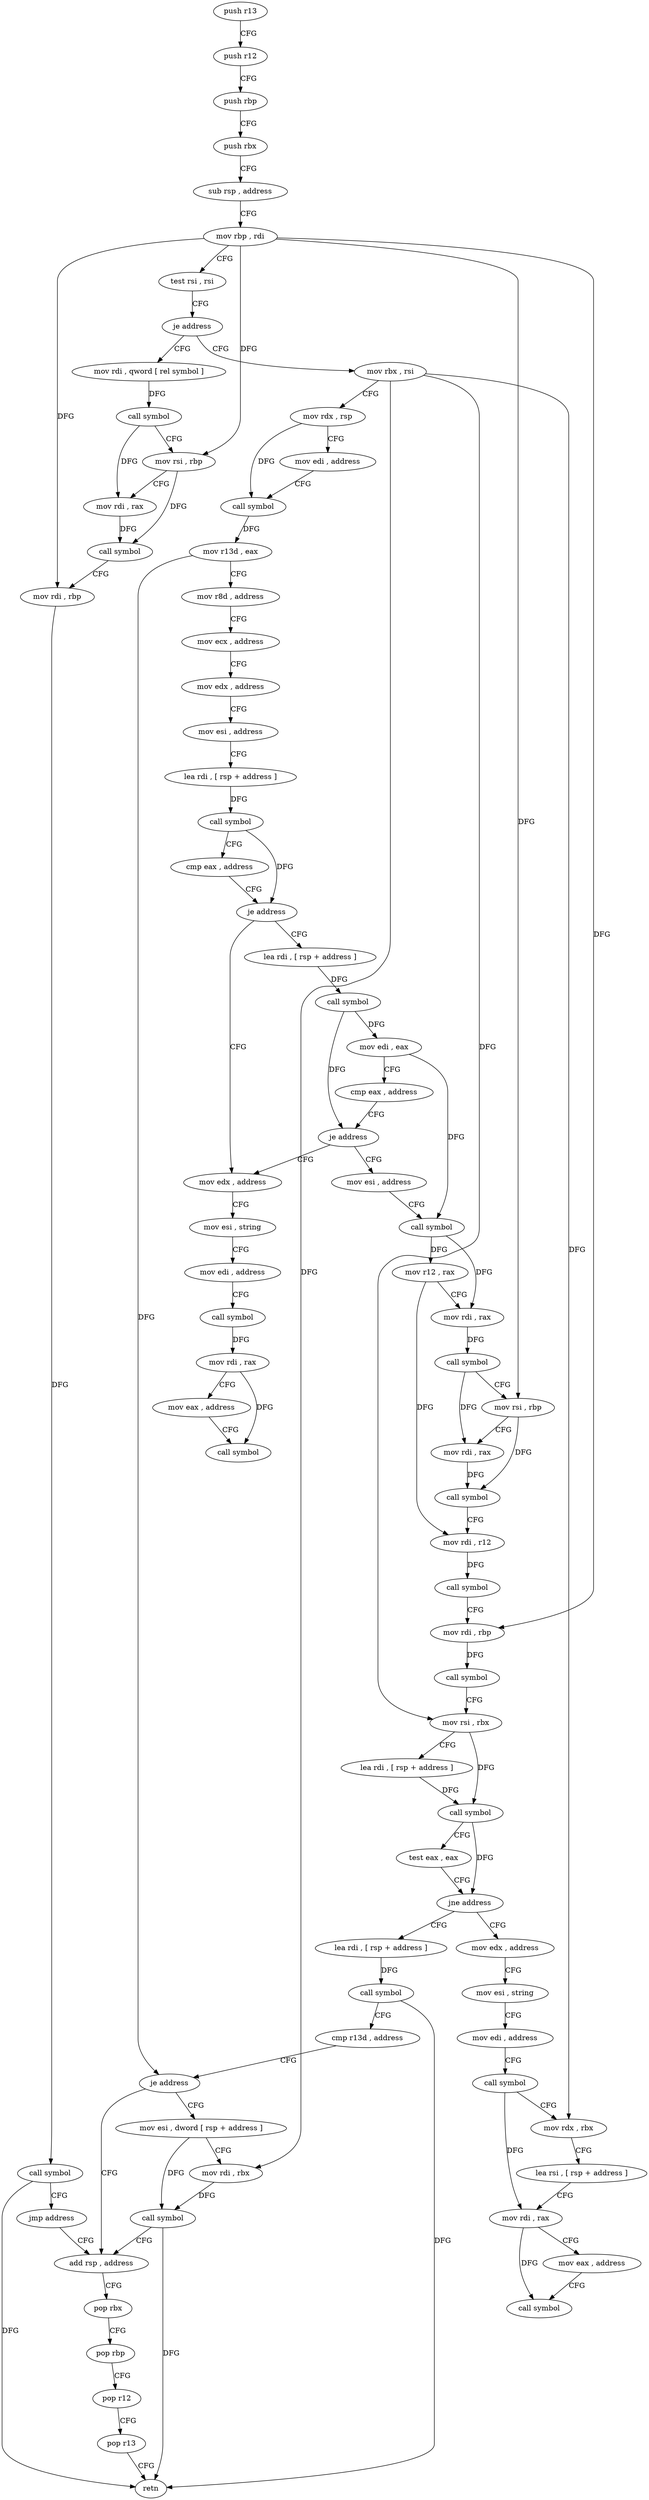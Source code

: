 digraph "func" {
"4214625" [label = "push r13" ]
"4214627" [label = "push r12" ]
"4214629" [label = "push rbp" ]
"4214630" [label = "push rbx" ]
"4214631" [label = "sub rsp , address" ]
"4214638" [label = "mov rbp , rdi" ]
"4214641" [label = "test rsi , rsi" ]
"4214644" [label = "je address" ]
"4214849" [label = "mov rdi , qword [ rel symbol ]" ]
"4214650" [label = "mov rbx , rsi" ]
"4214856" [label = "call symbol" ]
"4214861" [label = "mov rsi , rbp" ]
"4214864" [label = "mov rdi , rax" ]
"4214867" [label = "call symbol" ]
"4214872" [label = "mov rdi , rbp" ]
"4214875" [label = "call symbol" ]
"4214880" [label = "jmp address" ]
"4214835" [label = "add rsp , address" ]
"4214653" [label = "mov rdx , rsp" ]
"4214656" [label = "mov edi , address" ]
"4214661" [label = "call symbol" ]
"4214666" [label = "mov r13d , eax" ]
"4214669" [label = "mov r8d , address" ]
"4214675" [label = "mov ecx , address" ]
"4214680" [label = "mov edx , address" ]
"4214685" [label = "mov esi , address" ]
"4214690" [label = "lea rdi , [ rsp + address ]" ]
"4214698" [label = "call symbol" ]
"4214703" [label = "cmp eax , address" ]
"4214706" [label = "je address" ]
"4214882" [label = "mov edx , address" ]
"4214712" [label = "lea rdi , [ rsp + address ]" ]
"4214842" [label = "pop rbx" ]
"4214843" [label = "pop rbp" ]
"4214844" [label = "pop r12" ]
"4214846" [label = "pop r13" ]
"4214848" [label = "retn" ]
"4214887" [label = "mov esi , string" ]
"4214892" [label = "mov edi , address" ]
"4214897" [label = "call symbol" ]
"4214902" [label = "mov rdi , rax" ]
"4214905" [label = "mov eax , address" ]
"4214910" [label = "call symbol" ]
"4214720" [label = "call symbol" ]
"4214725" [label = "mov edi , eax" ]
"4214727" [label = "cmp eax , address" ]
"4214730" [label = "je address" ]
"4214736" [label = "mov esi , address" ]
"4214741" [label = "call symbol" ]
"4214746" [label = "mov r12 , rax" ]
"4214749" [label = "mov rdi , rax" ]
"4214752" [label = "call symbol" ]
"4214757" [label = "mov rsi , rbp" ]
"4214760" [label = "mov rdi , rax" ]
"4214763" [label = "call symbol" ]
"4214768" [label = "mov rdi , r12" ]
"4214771" [label = "call symbol" ]
"4214776" [label = "mov rdi , rbp" ]
"4214779" [label = "call symbol" ]
"4214784" [label = "mov rsi , rbx" ]
"4214787" [label = "lea rdi , [ rsp + address ]" ]
"4214795" [label = "call symbol" ]
"4214800" [label = "test eax , eax" ]
"4214802" [label = "jne address" ]
"4214915" [label = "mov edx , address" ]
"4214804" [label = "lea rdi , [ rsp + address ]" ]
"4214920" [label = "mov esi , string" ]
"4214925" [label = "mov edi , address" ]
"4214930" [label = "call symbol" ]
"4214935" [label = "mov rdx , rbx" ]
"4214938" [label = "lea rsi , [ rsp + address ]" ]
"4214946" [label = "mov rdi , rax" ]
"4214949" [label = "mov eax , address" ]
"4214954" [label = "call symbol" ]
"4214812" [label = "call symbol" ]
"4214817" [label = "cmp r13d , address" ]
"4214821" [label = "je address" ]
"4214823" [label = "mov esi , dword [ rsp + address ]" ]
"4214827" [label = "mov rdi , rbx" ]
"4214830" [label = "call symbol" ]
"4214625" -> "4214627" [ label = "CFG" ]
"4214627" -> "4214629" [ label = "CFG" ]
"4214629" -> "4214630" [ label = "CFG" ]
"4214630" -> "4214631" [ label = "CFG" ]
"4214631" -> "4214638" [ label = "CFG" ]
"4214638" -> "4214641" [ label = "CFG" ]
"4214638" -> "4214861" [ label = "DFG" ]
"4214638" -> "4214872" [ label = "DFG" ]
"4214638" -> "4214757" [ label = "DFG" ]
"4214638" -> "4214776" [ label = "DFG" ]
"4214641" -> "4214644" [ label = "CFG" ]
"4214644" -> "4214849" [ label = "CFG" ]
"4214644" -> "4214650" [ label = "CFG" ]
"4214849" -> "4214856" [ label = "DFG" ]
"4214650" -> "4214653" [ label = "CFG" ]
"4214650" -> "4214784" [ label = "DFG" ]
"4214650" -> "4214935" [ label = "DFG" ]
"4214650" -> "4214827" [ label = "DFG" ]
"4214856" -> "4214861" [ label = "CFG" ]
"4214856" -> "4214864" [ label = "DFG" ]
"4214861" -> "4214864" [ label = "CFG" ]
"4214861" -> "4214867" [ label = "DFG" ]
"4214864" -> "4214867" [ label = "DFG" ]
"4214867" -> "4214872" [ label = "CFG" ]
"4214872" -> "4214875" [ label = "DFG" ]
"4214875" -> "4214880" [ label = "CFG" ]
"4214875" -> "4214848" [ label = "DFG" ]
"4214880" -> "4214835" [ label = "CFG" ]
"4214835" -> "4214842" [ label = "CFG" ]
"4214653" -> "4214656" [ label = "CFG" ]
"4214653" -> "4214661" [ label = "DFG" ]
"4214656" -> "4214661" [ label = "CFG" ]
"4214661" -> "4214666" [ label = "DFG" ]
"4214666" -> "4214669" [ label = "CFG" ]
"4214666" -> "4214821" [ label = "DFG" ]
"4214669" -> "4214675" [ label = "CFG" ]
"4214675" -> "4214680" [ label = "CFG" ]
"4214680" -> "4214685" [ label = "CFG" ]
"4214685" -> "4214690" [ label = "CFG" ]
"4214690" -> "4214698" [ label = "DFG" ]
"4214698" -> "4214703" [ label = "CFG" ]
"4214698" -> "4214706" [ label = "DFG" ]
"4214703" -> "4214706" [ label = "CFG" ]
"4214706" -> "4214882" [ label = "CFG" ]
"4214706" -> "4214712" [ label = "CFG" ]
"4214882" -> "4214887" [ label = "CFG" ]
"4214712" -> "4214720" [ label = "DFG" ]
"4214842" -> "4214843" [ label = "CFG" ]
"4214843" -> "4214844" [ label = "CFG" ]
"4214844" -> "4214846" [ label = "CFG" ]
"4214846" -> "4214848" [ label = "CFG" ]
"4214887" -> "4214892" [ label = "CFG" ]
"4214892" -> "4214897" [ label = "CFG" ]
"4214897" -> "4214902" [ label = "DFG" ]
"4214902" -> "4214905" [ label = "CFG" ]
"4214902" -> "4214910" [ label = "DFG" ]
"4214905" -> "4214910" [ label = "CFG" ]
"4214720" -> "4214725" [ label = "DFG" ]
"4214720" -> "4214730" [ label = "DFG" ]
"4214725" -> "4214727" [ label = "CFG" ]
"4214725" -> "4214741" [ label = "DFG" ]
"4214727" -> "4214730" [ label = "CFG" ]
"4214730" -> "4214882" [ label = "CFG" ]
"4214730" -> "4214736" [ label = "CFG" ]
"4214736" -> "4214741" [ label = "CFG" ]
"4214741" -> "4214746" [ label = "DFG" ]
"4214741" -> "4214749" [ label = "DFG" ]
"4214746" -> "4214749" [ label = "CFG" ]
"4214746" -> "4214768" [ label = "DFG" ]
"4214749" -> "4214752" [ label = "DFG" ]
"4214752" -> "4214757" [ label = "CFG" ]
"4214752" -> "4214760" [ label = "DFG" ]
"4214757" -> "4214760" [ label = "CFG" ]
"4214757" -> "4214763" [ label = "DFG" ]
"4214760" -> "4214763" [ label = "DFG" ]
"4214763" -> "4214768" [ label = "CFG" ]
"4214768" -> "4214771" [ label = "DFG" ]
"4214771" -> "4214776" [ label = "CFG" ]
"4214776" -> "4214779" [ label = "DFG" ]
"4214779" -> "4214784" [ label = "CFG" ]
"4214784" -> "4214787" [ label = "CFG" ]
"4214784" -> "4214795" [ label = "DFG" ]
"4214787" -> "4214795" [ label = "DFG" ]
"4214795" -> "4214800" [ label = "CFG" ]
"4214795" -> "4214802" [ label = "DFG" ]
"4214800" -> "4214802" [ label = "CFG" ]
"4214802" -> "4214915" [ label = "CFG" ]
"4214802" -> "4214804" [ label = "CFG" ]
"4214915" -> "4214920" [ label = "CFG" ]
"4214804" -> "4214812" [ label = "DFG" ]
"4214920" -> "4214925" [ label = "CFG" ]
"4214925" -> "4214930" [ label = "CFG" ]
"4214930" -> "4214935" [ label = "CFG" ]
"4214930" -> "4214946" [ label = "DFG" ]
"4214935" -> "4214938" [ label = "CFG" ]
"4214938" -> "4214946" [ label = "CFG" ]
"4214946" -> "4214949" [ label = "CFG" ]
"4214946" -> "4214954" [ label = "DFG" ]
"4214949" -> "4214954" [ label = "CFG" ]
"4214812" -> "4214817" [ label = "CFG" ]
"4214812" -> "4214848" [ label = "DFG" ]
"4214817" -> "4214821" [ label = "CFG" ]
"4214821" -> "4214835" [ label = "CFG" ]
"4214821" -> "4214823" [ label = "CFG" ]
"4214823" -> "4214827" [ label = "CFG" ]
"4214823" -> "4214830" [ label = "DFG" ]
"4214827" -> "4214830" [ label = "DFG" ]
"4214830" -> "4214835" [ label = "CFG" ]
"4214830" -> "4214848" [ label = "DFG" ]
}
